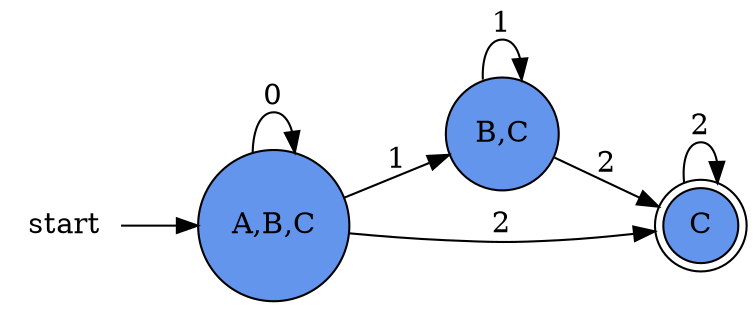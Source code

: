 digraph G{
    rankdir=LR
    start[shape=plaintext]
    B,C[shape=circle,fillcolor=cornflowerblue,style=filled]
    B[label="A,B,C"]
    C[label="B,C"]
    D[shape=doublecircle,fillcolor=cornflowerblue,style=filled,label="C"]
    start->B
    B->B[label="0"]
    B->C[label="1"]
    B->D[label="2"]
    C->C[label="1"]
    C->D[label="2"]
    D->D[label="2"]
}